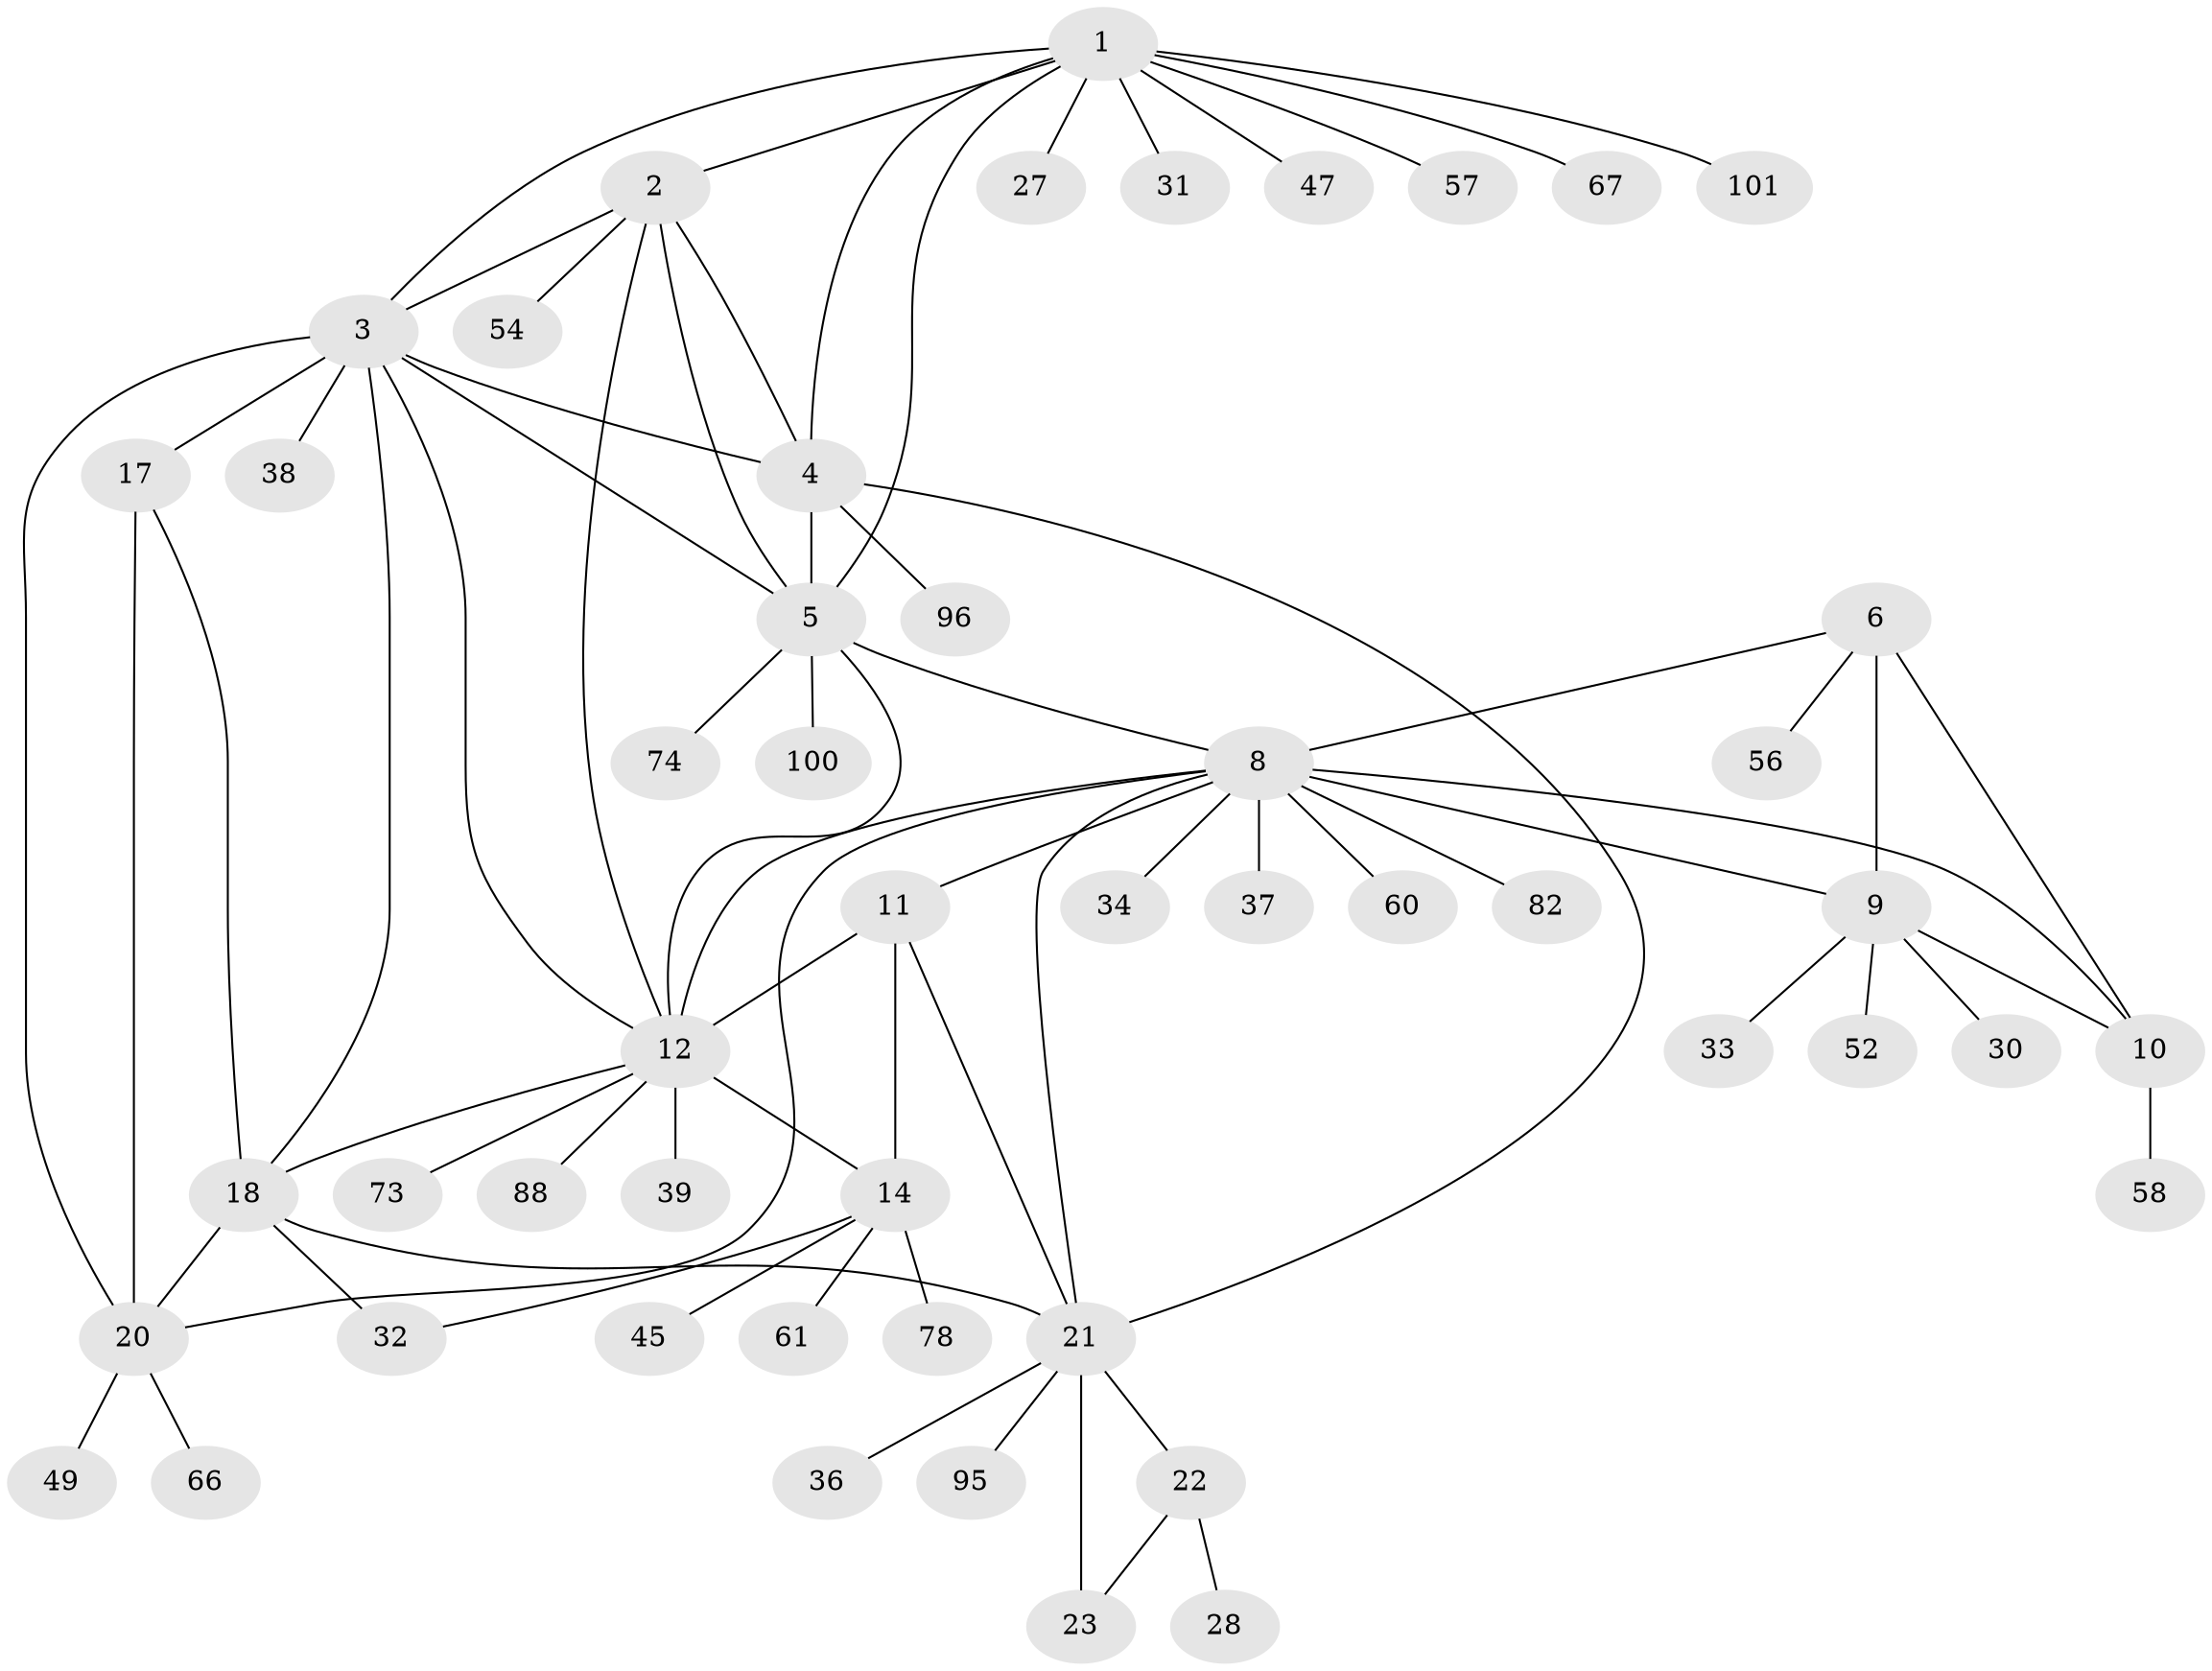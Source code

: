 // original degree distribution, {10: 0.019801980198019802, 6: 0.0891089108910891, 8: 0.039603960396039604, 5: 0.0297029702970297, 13: 0.009900990099009901, 7: 0.0297029702970297, 11: 0.009900990099009901, 9: 0.019801980198019802, 4: 0.019801980198019802, 1: 0.6237623762376238, 2: 0.07920792079207921, 3: 0.0297029702970297}
// Generated by graph-tools (version 1.1) at 2025/15/03/09/25 04:15:43]
// undirected, 50 vertices, 73 edges
graph export_dot {
graph [start="1"]
  node [color=gray90,style=filled];
  1;
  2 [super="+46"];
  3 [super="+16+68"];
  4;
  5;
  6 [super="+59+7"];
  8;
  9;
  10;
  11 [super="+65+13"];
  12 [super="+15+40"];
  14;
  17;
  18 [super="+55"];
  20;
  21 [super="+24"];
  22 [super="+29+64+91"];
  23 [super="+26+86"];
  27;
  28 [super="+69"];
  30;
  31;
  32 [super="+72+53"];
  33;
  34 [super="+50+79+85"];
  36;
  37;
  38 [super="+76+93+92+87+41"];
  39;
  45;
  47;
  49;
  52;
  54 [super="+83+77"];
  56 [super="+80"];
  57;
  58 [super="+98"];
  60;
  61;
  66;
  67;
  73;
  74;
  78;
  82;
  88;
  95;
  96;
  100;
  101;
  1 -- 2;
  1 -- 3;
  1 -- 4;
  1 -- 5;
  1 -- 27;
  1 -- 31;
  1 -- 47;
  1 -- 57;
  1 -- 67;
  1 -- 101;
  2 -- 3;
  2 -- 4;
  2 -- 5;
  2 -- 12;
  2 -- 54;
  3 -- 4;
  3 -- 5;
  3 -- 17 [weight=2];
  3 -- 18 [weight=2];
  3 -- 20 [weight=2];
  3 -- 38;
  3 -- 12;
  4 -- 5;
  4 -- 96;
  4 -- 21;
  5 -- 8;
  5 -- 74;
  5 -- 100;
  5 -- 12;
  6 -- 8 [weight=2];
  6 -- 9 [weight=2];
  6 -- 10 [weight=2];
  6 -- 56;
  8 -- 9;
  8 -- 10;
  8 -- 11;
  8 -- 20;
  8 -- 34;
  8 -- 37;
  8 -- 60;
  8 -- 82;
  8 -- 12;
  8 -- 21;
  9 -- 10;
  9 -- 30;
  9 -- 33;
  9 -- 52;
  10 -- 58;
  11 -- 12 [weight=4];
  11 -- 14 [weight=2];
  11 -- 21;
  12 -- 14 [weight=2];
  12 -- 39;
  12 -- 73;
  12 -- 88;
  12 -- 18;
  14 -- 32;
  14 -- 45;
  14 -- 61;
  14 -- 78;
  17 -- 18;
  17 -- 20;
  18 -- 20;
  18 -- 21;
  18 -- 32;
  20 -- 49;
  20 -- 66;
  21 -- 22 [weight=3];
  21 -- 23 [weight=3];
  21 -- 36;
  21 -- 95;
  22 -- 23;
  22 -- 28;
}
